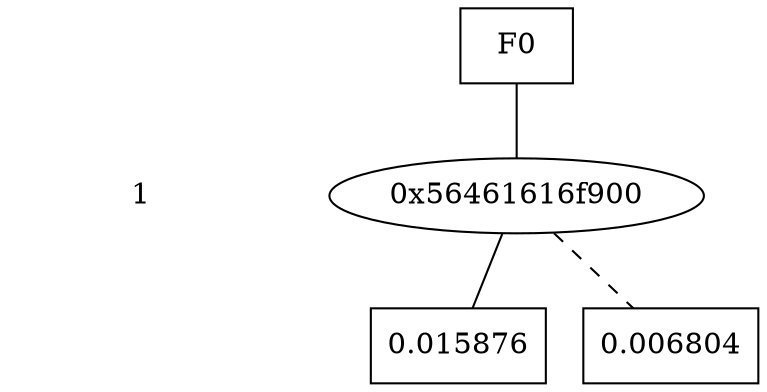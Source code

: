 digraph "DD" {
size = "7.5,10"
center = true;
edge [dir = none];
{ node [shape = plaintext];
  edge [style = invis];
  "CONST NODES" [style = invis];
" 1 " -> "CONST NODES"; 
}
{ rank = same; node [shape = box]; edge [style = invis];
"F0"; }
{ rank = same; " 1 ";
"0x56461616f900";
}
{ rank = same; "CONST NODES";
{ node [shape = box]; "0x56461616f8c0";
"0x56461616f8e0";
}
}
"F0" -> "0x56461616f900" [style = solid];
"0x56461616f900" -> "0x56461616f8c0";
"0x56461616f900" -> "0x56461616f8e0" [style = dashed];
"0x56461616f8c0" [label = "0.015876"];
"0x56461616f8e0" [label = "0.006804"];
}
